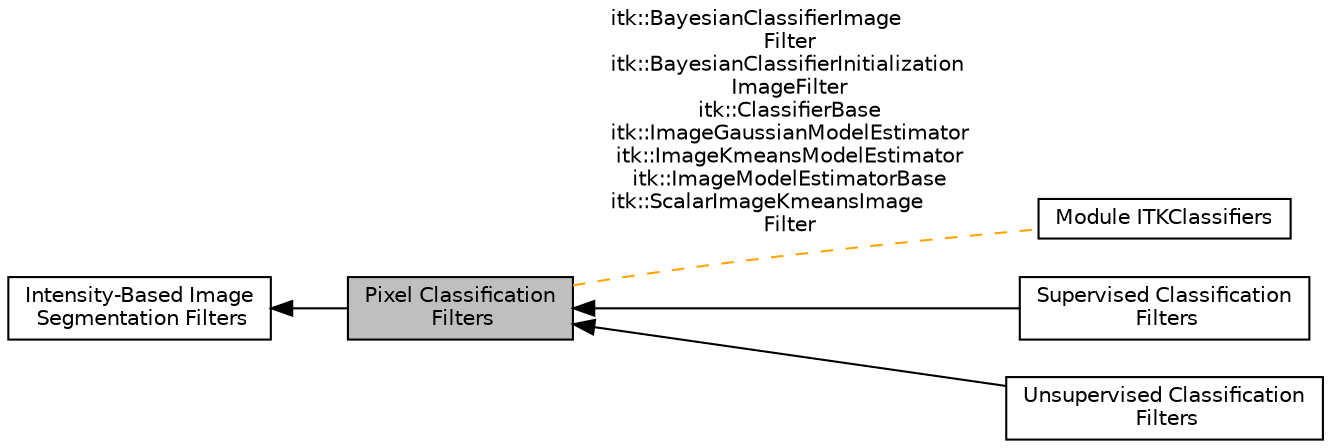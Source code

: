 digraph "Pixel Classification Filters"
{
  edge [fontname="Helvetica",fontsize="10",labelfontname="Helvetica",labelfontsize="10"];
  node [fontname="Helvetica",fontsize="10",shape=box];
  rankdir=LR;
  Node1 [label="Pixel Classification\l Filters",height=0.2,width=0.4,color="black", fillcolor="grey75", style="filled", fontcolor="black",tooltip=" "];
  Node5 [label="Module ITKClassifiers",height=0.2,width=0.4,color="black", fillcolor="white", style="filled",URL="$group__ITKClassifiers.html",tooltip=" "];
  Node2 [label="Intensity-Based Image\l Segmentation Filters",height=0.2,width=0.4,color="black", fillcolor="white", style="filled",URL="$group__IntensityImageSegmentation.html",tooltip=" "];
  Node3 [label="Supervised Classification\l Filters",height=0.2,width=0.4,color="black", fillcolor="white", style="filled",URL="$group__SupervisedClassificationFilters.html",tooltip=" "];
  Node4 [label="Unsupervised Classification\l Filters",height=0.2,width=0.4,color="black", fillcolor="white", style="filled",URL="$group__UnSupervisedClassificationFilters.html",tooltip=" "];
  Node2->Node1 [shape=plaintext, dir="back", style="solid"];
  Node1->Node3 [shape=plaintext, dir="back", style="solid"];
  Node1->Node4 [shape=plaintext, dir="back", style="solid"];
  Node1->Node5 [shape=plaintext, label="itk::BayesianClassifierImage\lFilter\nitk::BayesianClassifierInitialization\lImageFilter\nitk::ClassifierBase\nitk::ImageGaussianModelEstimator\nitk::ImageKmeansModelEstimator\nitk::ImageModelEstimatorBase\nitk::ScalarImageKmeansImage\lFilter", color="orange", dir="none", style="dashed"];
}
